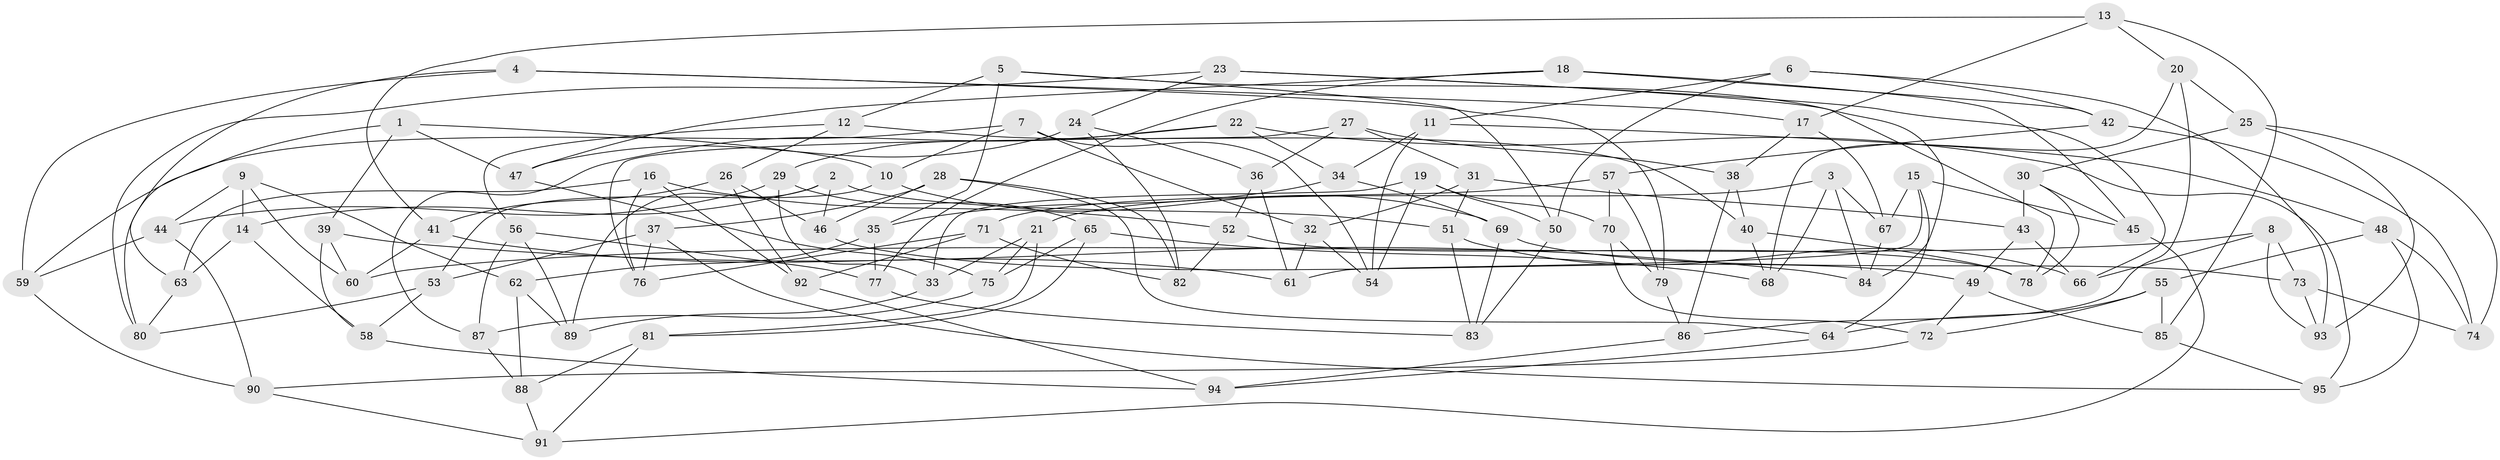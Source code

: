 // coarse degree distribution, {6: 0.22727272727272727, 10: 0.015151515151515152, 4: 0.6363636363636364, 5: 0.045454545454545456, 8: 0.030303030303030304, 9: 0.015151515151515152, 3: 0.030303030303030304}
// Generated by graph-tools (version 1.1) at 2025/20/03/04/25 18:20:29]
// undirected, 95 vertices, 190 edges
graph export_dot {
graph [start="1"]
  node [color=gray90,style=filled];
  1;
  2;
  3;
  4;
  5;
  6;
  7;
  8;
  9;
  10;
  11;
  12;
  13;
  14;
  15;
  16;
  17;
  18;
  19;
  20;
  21;
  22;
  23;
  24;
  25;
  26;
  27;
  28;
  29;
  30;
  31;
  32;
  33;
  34;
  35;
  36;
  37;
  38;
  39;
  40;
  41;
  42;
  43;
  44;
  45;
  46;
  47;
  48;
  49;
  50;
  51;
  52;
  53;
  54;
  55;
  56;
  57;
  58;
  59;
  60;
  61;
  62;
  63;
  64;
  65;
  66;
  67;
  68;
  69;
  70;
  71;
  72;
  73;
  74;
  75;
  76;
  77;
  78;
  79;
  80;
  81;
  82;
  83;
  84;
  85;
  86;
  87;
  88;
  89;
  90;
  91;
  92;
  93;
  94;
  95;
  1 -- 39;
  1 -- 10;
  1 -- 80;
  1 -- 47;
  2 -- 51;
  2 -- 46;
  2 -- 89;
  2 -- 14;
  3 -- 84;
  3 -- 68;
  3 -- 67;
  3 -- 21;
  4 -- 17;
  4 -- 79;
  4 -- 63;
  4 -- 59;
  5 -- 78;
  5 -- 50;
  5 -- 12;
  5 -- 35;
  6 -- 50;
  6 -- 11;
  6 -- 42;
  6 -- 93;
  7 -- 32;
  7 -- 59;
  7 -- 10;
  7 -- 54;
  8 -- 93;
  8 -- 73;
  8 -- 60;
  8 -- 66;
  9 -- 44;
  9 -- 60;
  9 -- 62;
  9 -- 14;
  10 -- 53;
  10 -- 69;
  11 -- 54;
  11 -- 48;
  11 -- 34;
  12 -- 40;
  12 -- 56;
  12 -- 26;
  13 -- 17;
  13 -- 41;
  13 -- 85;
  13 -- 20;
  14 -- 63;
  14 -- 58;
  15 -- 61;
  15 -- 67;
  15 -- 64;
  15 -- 45;
  16 -- 52;
  16 -- 92;
  16 -- 76;
  16 -- 63;
  17 -- 38;
  17 -- 67;
  18 -- 42;
  18 -- 77;
  18 -- 47;
  18 -- 45;
  19 -- 50;
  19 -- 54;
  19 -- 70;
  19 -- 33;
  20 -- 86;
  20 -- 68;
  20 -- 25;
  21 -- 81;
  21 -- 33;
  21 -- 75;
  22 -- 87;
  22 -- 29;
  22 -- 34;
  22 -- 95;
  23 -- 24;
  23 -- 66;
  23 -- 80;
  23 -- 84;
  24 -- 82;
  24 -- 47;
  24 -- 36;
  25 -- 74;
  25 -- 30;
  25 -- 93;
  26 -- 46;
  26 -- 41;
  26 -- 92;
  27 -- 31;
  27 -- 76;
  27 -- 36;
  27 -- 38;
  28 -- 46;
  28 -- 82;
  28 -- 37;
  28 -- 64;
  29 -- 65;
  29 -- 33;
  29 -- 44;
  30 -- 78;
  30 -- 45;
  30 -- 43;
  31 -- 51;
  31 -- 32;
  31 -- 43;
  32 -- 61;
  32 -- 54;
  33 -- 89;
  34 -- 69;
  34 -- 35;
  35 -- 62;
  35 -- 77;
  36 -- 61;
  36 -- 52;
  37 -- 95;
  37 -- 53;
  37 -- 76;
  38 -- 86;
  38 -- 40;
  39 -- 60;
  39 -- 58;
  39 -- 84;
  40 -- 78;
  40 -- 68;
  41 -- 61;
  41 -- 60;
  42 -- 74;
  42 -- 57;
  43 -- 66;
  43 -- 49;
  44 -- 90;
  44 -- 59;
  45 -- 91;
  46 -- 49;
  47 -- 75;
  48 -- 95;
  48 -- 74;
  48 -- 55;
  49 -- 85;
  49 -- 72;
  50 -- 83;
  51 -- 83;
  51 -- 66;
  52 -- 78;
  52 -- 82;
  53 -- 80;
  53 -- 58;
  55 -- 72;
  55 -- 85;
  55 -- 64;
  56 -- 77;
  56 -- 89;
  56 -- 87;
  57 -- 79;
  57 -- 71;
  57 -- 70;
  58 -- 94;
  59 -- 90;
  62 -- 89;
  62 -- 88;
  63 -- 80;
  64 -- 94;
  65 -- 75;
  65 -- 68;
  65 -- 81;
  67 -- 84;
  69 -- 73;
  69 -- 83;
  70 -- 79;
  70 -- 72;
  71 -- 76;
  71 -- 92;
  71 -- 82;
  72 -- 90;
  73 -- 93;
  73 -- 74;
  75 -- 87;
  77 -- 83;
  79 -- 86;
  81 -- 88;
  81 -- 91;
  85 -- 95;
  86 -- 94;
  87 -- 88;
  88 -- 91;
  90 -- 91;
  92 -- 94;
}

